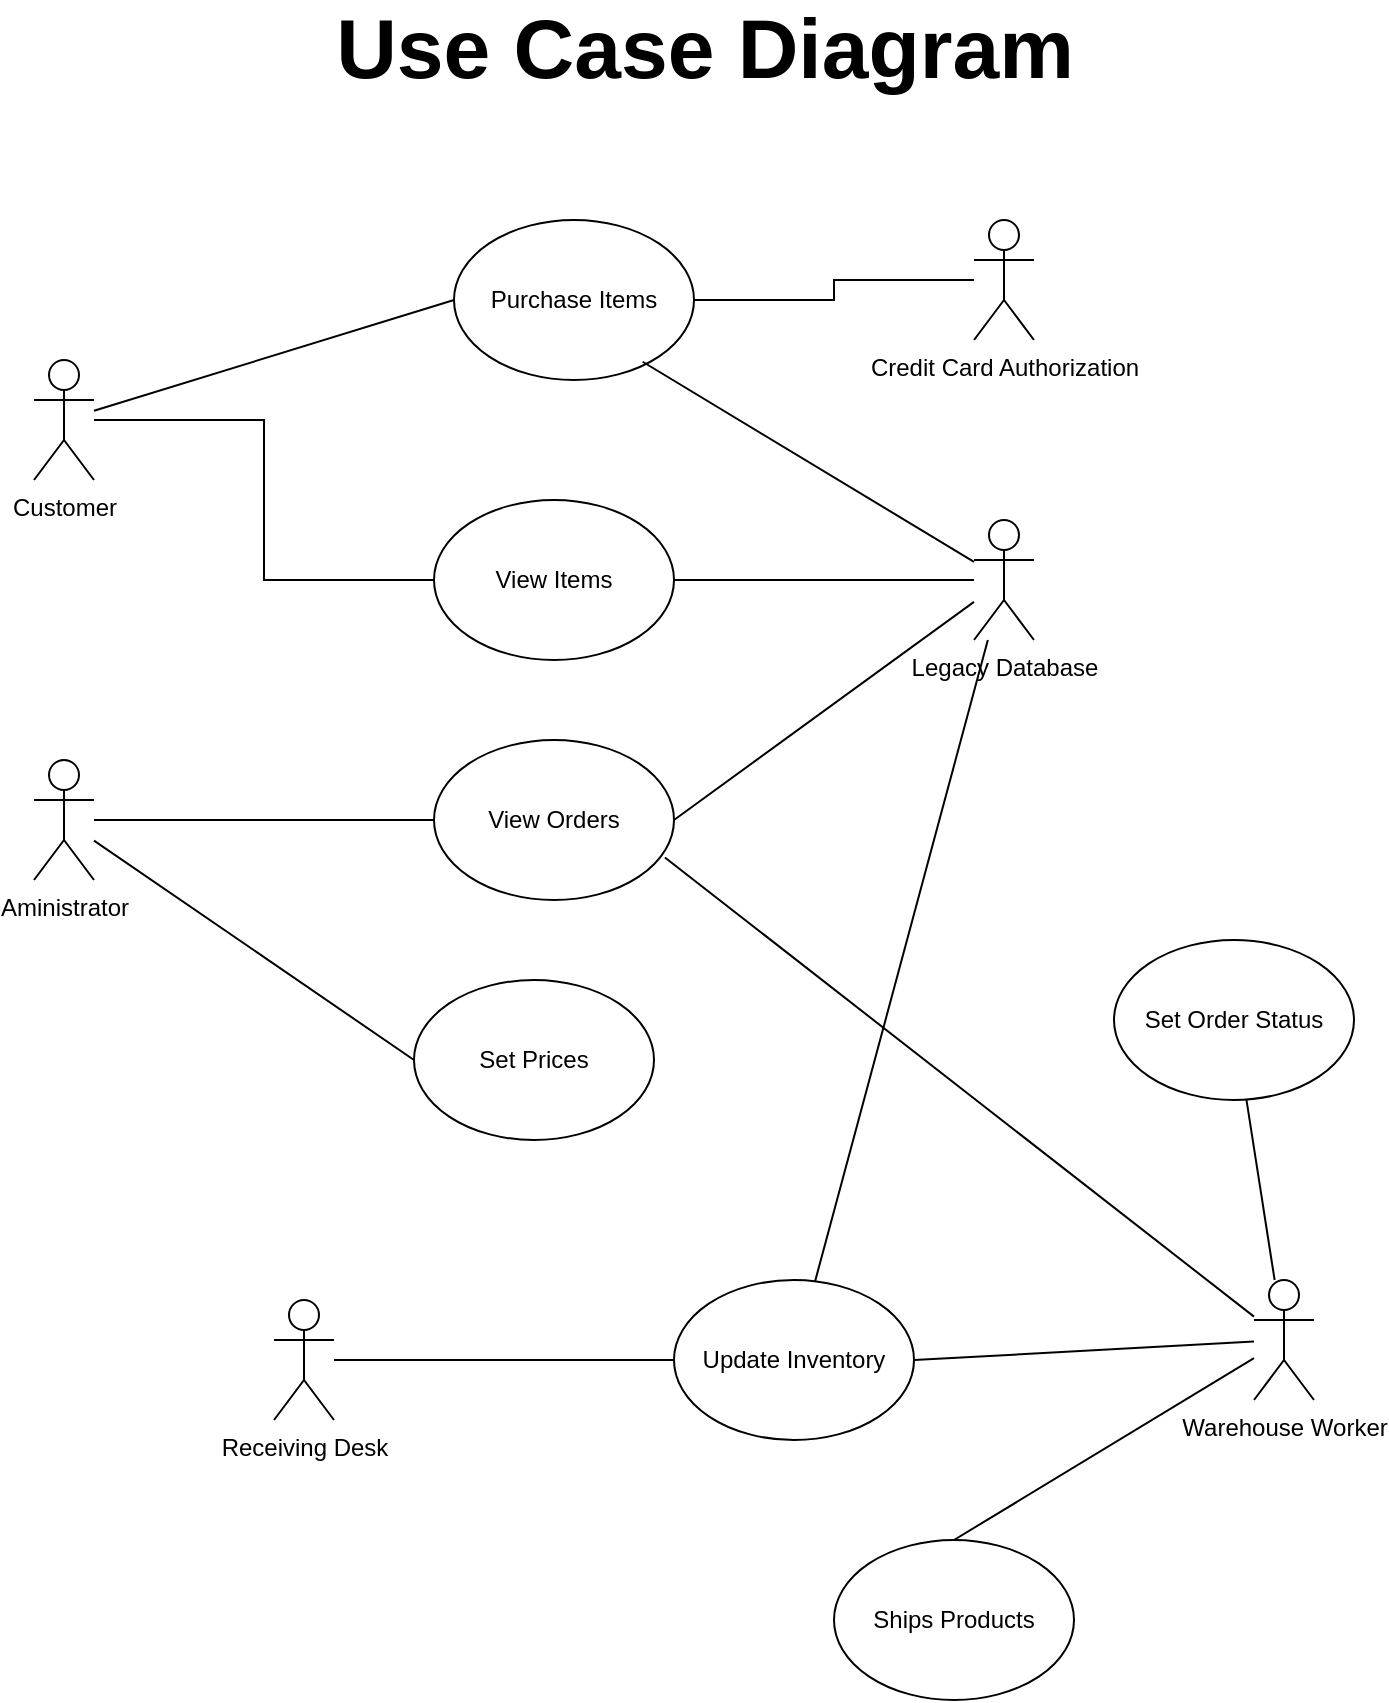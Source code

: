<mxfile version="22.1.5" type="google">
  <diagram name="Page-1" id="UeAK13LeBAhRsDBHUTN9">
    <mxGraphModel grid="1" page="1" gridSize="10" guides="1" tooltips="1" connect="1" arrows="1" fold="1" pageScale="1" pageWidth="850" pageHeight="1100" math="0" shadow="0">
      <root>
        <mxCell id="0" />
        <mxCell id="1" parent="0" />
        <mxCell id="IiPXd7aPS7NV_-kNJXCS-20" value="View Items" style="ellipse;whiteSpace=wrap;html=1;" vertex="1" parent="1">
          <mxGeometry x="290" y="290" width="120" height="80" as="geometry" />
        </mxCell>
        <mxCell id="IiPXd7aPS7NV_-kNJXCS-25" style="edgeStyle=orthogonalEdgeStyle;rounded=0;orthogonalLoop=1;jettySize=auto;html=1;entryX=0;entryY=0.5;entryDx=0;entryDy=0;endArrow=none;endFill=0;" edge="1" parent="1" source="IiPXd7aPS7NV_-kNJXCS-22" target="IiPXd7aPS7NV_-kNJXCS-20">
          <mxGeometry relative="1" as="geometry" />
        </mxCell>
        <mxCell id="IiPXd7aPS7NV_-kNJXCS-30" style="rounded=0;orthogonalLoop=1;jettySize=auto;html=1;entryX=0;entryY=0.5;entryDx=0;entryDy=0;endArrow=none;endFill=0;" edge="1" parent="1" source="IiPXd7aPS7NV_-kNJXCS-22" target="IiPXd7aPS7NV_-kNJXCS-29">
          <mxGeometry relative="1" as="geometry" />
        </mxCell>
        <mxCell id="IiPXd7aPS7NV_-kNJXCS-22" value="Customer" style="shape=umlActor;verticalLabelPosition=bottom;verticalAlign=top;html=1;outlineConnect=0;" vertex="1" parent="1">
          <mxGeometry x="90" y="220" width="30" height="60" as="geometry" />
        </mxCell>
        <mxCell id="IiPXd7aPS7NV_-kNJXCS-29" value="Purchase Items" style="ellipse;whiteSpace=wrap;html=1;" vertex="1" parent="1">
          <mxGeometry x="300" y="150" width="120" height="80" as="geometry" />
        </mxCell>
        <mxCell id="IiPXd7aPS7NV_-kNJXCS-32" style="edgeStyle=orthogonalEdgeStyle;rounded=0;orthogonalLoop=1;jettySize=auto;html=1;entryX=1;entryY=0.5;entryDx=0;entryDy=0;endArrow=none;endFill=0;" edge="1" parent="1" source="IiPXd7aPS7NV_-kNJXCS-31" target="IiPXd7aPS7NV_-kNJXCS-29">
          <mxGeometry relative="1" as="geometry" />
        </mxCell>
        <mxCell id="IiPXd7aPS7NV_-kNJXCS-31" value="Credit Card Authorization" style="shape=umlActor;verticalLabelPosition=bottom;verticalAlign=top;html=1;outlineConnect=0;" vertex="1" parent="1">
          <mxGeometry x="560" y="150" width="30" height="60" as="geometry" />
        </mxCell>
        <mxCell id="IiPXd7aPS7NV_-kNJXCS-35" style="rounded=0;orthogonalLoop=1;jettySize=auto;html=1;entryX=1;entryY=0.5;entryDx=0;entryDy=0;endArrow=none;endFill=0;" edge="1" parent="1" source="IiPXd7aPS7NV_-kNJXCS-33" target="IiPXd7aPS7NV_-kNJXCS-20">
          <mxGeometry relative="1" as="geometry" />
        </mxCell>
        <mxCell id="IiPXd7aPS7NV_-kNJXCS-42" style="rounded=0;orthogonalLoop=1;jettySize=auto;html=1;entryX=1;entryY=0.5;entryDx=0;entryDy=0;endArrow=none;endFill=0;" edge="1" parent="1" source="IiPXd7aPS7NV_-kNJXCS-33" target="IiPXd7aPS7NV_-kNJXCS-36">
          <mxGeometry relative="1" as="geometry" />
        </mxCell>
        <mxCell id="IiPXd7aPS7NV_-kNJXCS-33" value="Legacy Database" style="shape=umlActor;verticalLabelPosition=bottom;verticalAlign=top;html=1;outlineConnect=0;" vertex="1" parent="1">
          <mxGeometry x="560" y="300" width="30" height="60" as="geometry" />
        </mxCell>
        <mxCell id="IiPXd7aPS7NV_-kNJXCS-34" style="rounded=0;orthogonalLoop=1;jettySize=auto;html=1;entryX=0.786;entryY=0.886;entryDx=0;entryDy=0;entryPerimeter=0;endArrow=none;endFill=0;" edge="1" parent="1" source="IiPXd7aPS7NV_-kNJXCS-33" target="IiPXd7aPS7NV_-kNJXCS-29">
          <mxGeometry relative="1" as="geometry" />
        </mxCell>
        <mxCell id="IiPXd7aPS7NV_-kNJXCS-36" value="View Orders" style="ellipse;whiteSpace=wrap;html=1;" vertex="1" parent="1">
          <mxGeometry x="290" y="410" width="120" height="80" as="geometry" />
        </mxCell>
        <mxCell id="IiPXd7aPS7NV_-kNJXCS-38" style="rounded=0;orthogonalLoop=1;jettySize=auto;html=1;entryX=0;entryY=0.5;entryDx=0;entryDy=0;endArrow=none;endFill=0;" edge="1" parent="1" source="IiPXd7aPS7NV_-kNJXCS-37" target="IiPXd7aPS7NV_-kNJXCS-36">
          <mxGeometry relative="1" as="geometry" />
        </mxCell>
        <mxCell id="IiPXd7aPS7NV_-kNJXCS-44" style="rounded=0;orthogonalLoop=1;jettySize=auto;html=1;entryX=0;entryY=0.5;entryDx=0;entryDy=0;endArrow=none;endFill=0;" edge="1" parent="1" source="IiPXd7aPS7NV_-kNJXCS-37" target="IiPXd7aPS7NV_-kNJXCS-43">
          <mxGeometry relative="1" as="geometry" />
        </mxCell>
        <mxCell id="IiPXd7aPS7NV_-kNJXCS-37" value="Aministrator" style="shape=umlActor;verticalLabelPosition=bottom;verticalAlign=top;html=1;outlineConnect=0;" vertex="1" parent="1">
          <mxGeometry x="90" y="420" width="30" height="60" as="geometry" />
        </mxCell>
        <mxCell id="IiPXd7aPS7NV_-kNJXCS-43" value="Set Prices" style="ellipse;whiteSpace=wrap;html=1;" vertex="1" parent="1">
          <mxGeometry x="280" y="530" width="120" height="80" as="geometry" />
        </mxCell>
        <mxCell id="IiPXd7aPS7NV_-kNJXCS-46" style="rounded=0;orthogonalLoop=1;jettySize=auto;html=1;endArrow=none;endFill=0;" edge="1" parent="1" source="IiPXd7aPS7NV_-kNJXCS-45" target="IiPXd7aPS7NV_-kNJXCS-33">
          <mxGeometry relative="1" as="geometry" />
        </mxCell>
        <mxCell id="IiPXd7aPS7NV_-kNJXCS-45" value="Update Inventory" style="ellipse;whiteSpace=wrap;html=1;" vertex="1" parent="1">
          <mxGeometry x="410" y="680" width="120" height="80" as="geometry" />
        </mxCell>
        <mxCell id="IiPXd7aPS7NV_-kNJXCS-50" style="rounded=0;orthogonalLoop=1;jettySize=auto;html=1;entryX=0;entryY=0.5;entryDx=0;entryDy=0;endArrow=none;endFill=0;" edge="1" parent="1" source="IiPXd7aPS7NV_-kNJXCS-47" target="IiPXd7aPS7NV_-kNJXCS-45">
          <mxGeometry relative="1" as="geometry" />
        </mxCell>
        <mxCell id="IiPXd7aPS7NV_-kNJXCS-47" value="Receiving Desk" style="shape=umlActor;verticalLabelPosition=bottom;verticalAlign=top;html=1;outlineConnect=0;" vertex="1" parent="1">
          <mxGeometry x="210" y="690" width="30" height="60" as="geometry" />
        </mxCell>
        <mxCell id="IiPXd7aPS7NV_-kNJXCS-52" style="rounded=0;orthogonalLoop=1;jettySize=auto;html=1;entryX=1;entryY=0.5;entryDx=0;entryDy=0;endArrow=none;endFill=0;" edge="1" parent="1" source="IiPXd7aPS7NV_-kNJXCS-51" target="IiPXd7aPS7NV_-kNJXCS-45">
          <mxGeometry relative="1" as="geometry" />
        </mxCell>
        <mxCell id="IiPXd7aPS7NV_-kNJXCS-54" style="rounded=0;orthogonalLoop=1;jettySize=auto;html=1;entryX=0.5;entryY=0;entryDx=0;entryDy=0;endArrow=none;endFill=0;" edge="1" parent="1" source="IiPXd7aPS7NV_-kNJXCS-51" target="IiPXd7aPS7NV_-kNJXCS-53">
          <mxGeometry relative="1" as="geometry" />
        </mxCell>
        <mxCell id="IiPXd7aPS7NV_-kNJXCS-51" value="Warehouse Worker" style="shape=umlActor;verticalLabelPosition=bottom;verticalAlign=top;html=1;outlineConnect=0;" vertex="1" parent="1">
          <mxGeometry x="700" y="680" width="30" height="60" as="geometry" />
        </mxCell>
        <mxCell id="IiPXd7aPS7NV_-kNJXCS-53" value="Ships Products" style="ellipse;whiteSpace=wrap;html=1;" vertex="1" parent="1">
          <mxGeometry x="490" y="810" width="120" height="80" as="geometry" />
        </mxCell>
        <mxCell id="IiPXd7aPS7NV_-kNJXCS-55" value="Set Order Status" style="ellipse;whiteSpace=wrap;html=1;" vertex="1" parent="1">
          <mxGeometry x="630" y="510" width="120" height="80" as="geometry" />
        </mxCell>
        <mxCell id="IiPXd7aPS7NV_-kNJXCS-56" style="rounded=0;orthogonalLoop=1;jettySize=auto;html=1;endArrow=none;endFill=0;" edge="1" parent="1" source="IiPXd7aPS7NV_-kNJXCS-51" target="IiPXd7aPS7NV_-kNJXCS-55">
          <mxGeometry relative="1" as="geometry" />
        </mxCell>
        <mxCell id="IiPXd7aPS7NV_-kNJXCS-57" style="rounded=0;orthogonalLoop=1;jettySize=auto;html=1;entryX=0.962;entryY=0.734;entryDx=0;entryDy=0;entryPerimeter=0;endArrow=none;endFill=0;" edge="1" parent="1" source="IiPXd7aPS7NV_-kNJXCS-51" target="IiPXd7aPS7NV_-kNJXCS-36">
          <mxGeometry relative="1" as="geometry" />
        </mxCell>
        <mxCell id="IiPXd7aPS7NV_-kNJXCS-58" value="Use Case Diagram" style="text;html=1;strokeColor=none;fillColor=none;align=center;verticalAlign=middle;whiteSpace=wrap;rounded=0;fontStyle=1;fontSize=42;" vertex="1" parent="1">
          <mxGeometry x="203" y="50" width="445" height="30" as="geometry" />
        </mxCell>
      </root>
    </mxGraphModel>
  </diagram>
</mxfile>
